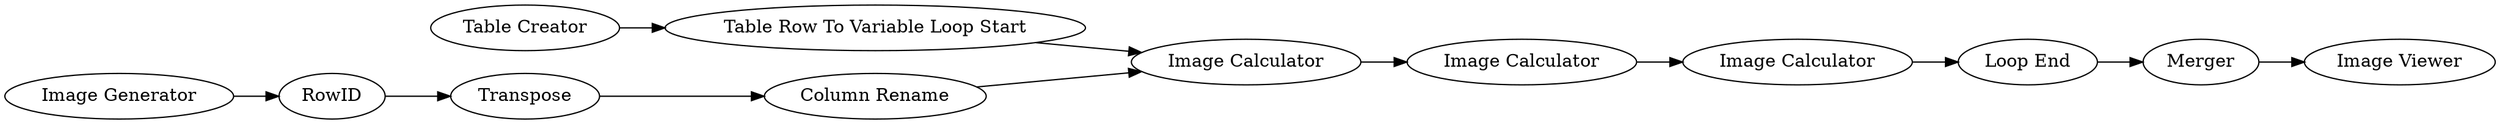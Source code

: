 digraph {
	12 -> 13
	11 -> 12
	21 -> 11
	16 -> 19
	18 -> 16
	19 -> 20
	13 -> 17
	14 -> 15
	17 -> 18
	15 -> 13
	10 -> 21
	16 [label="Loop End"]
	13 [label="Image Calculator"]
	20 [label="Image Viewer"]
	11 [label=Transpose]
	21 [label=RowID]
	18 [label="Image Calculator"]
	10 [label="Image Generator"]
	15 [label="Table Row To Variable Loop Start"]
	14 [label="Table Creator"]
	17 [label="Image Calculator"]
	12 [label="Column Rename"]
	19 [label=Merger]
	rankdir=LR
}
